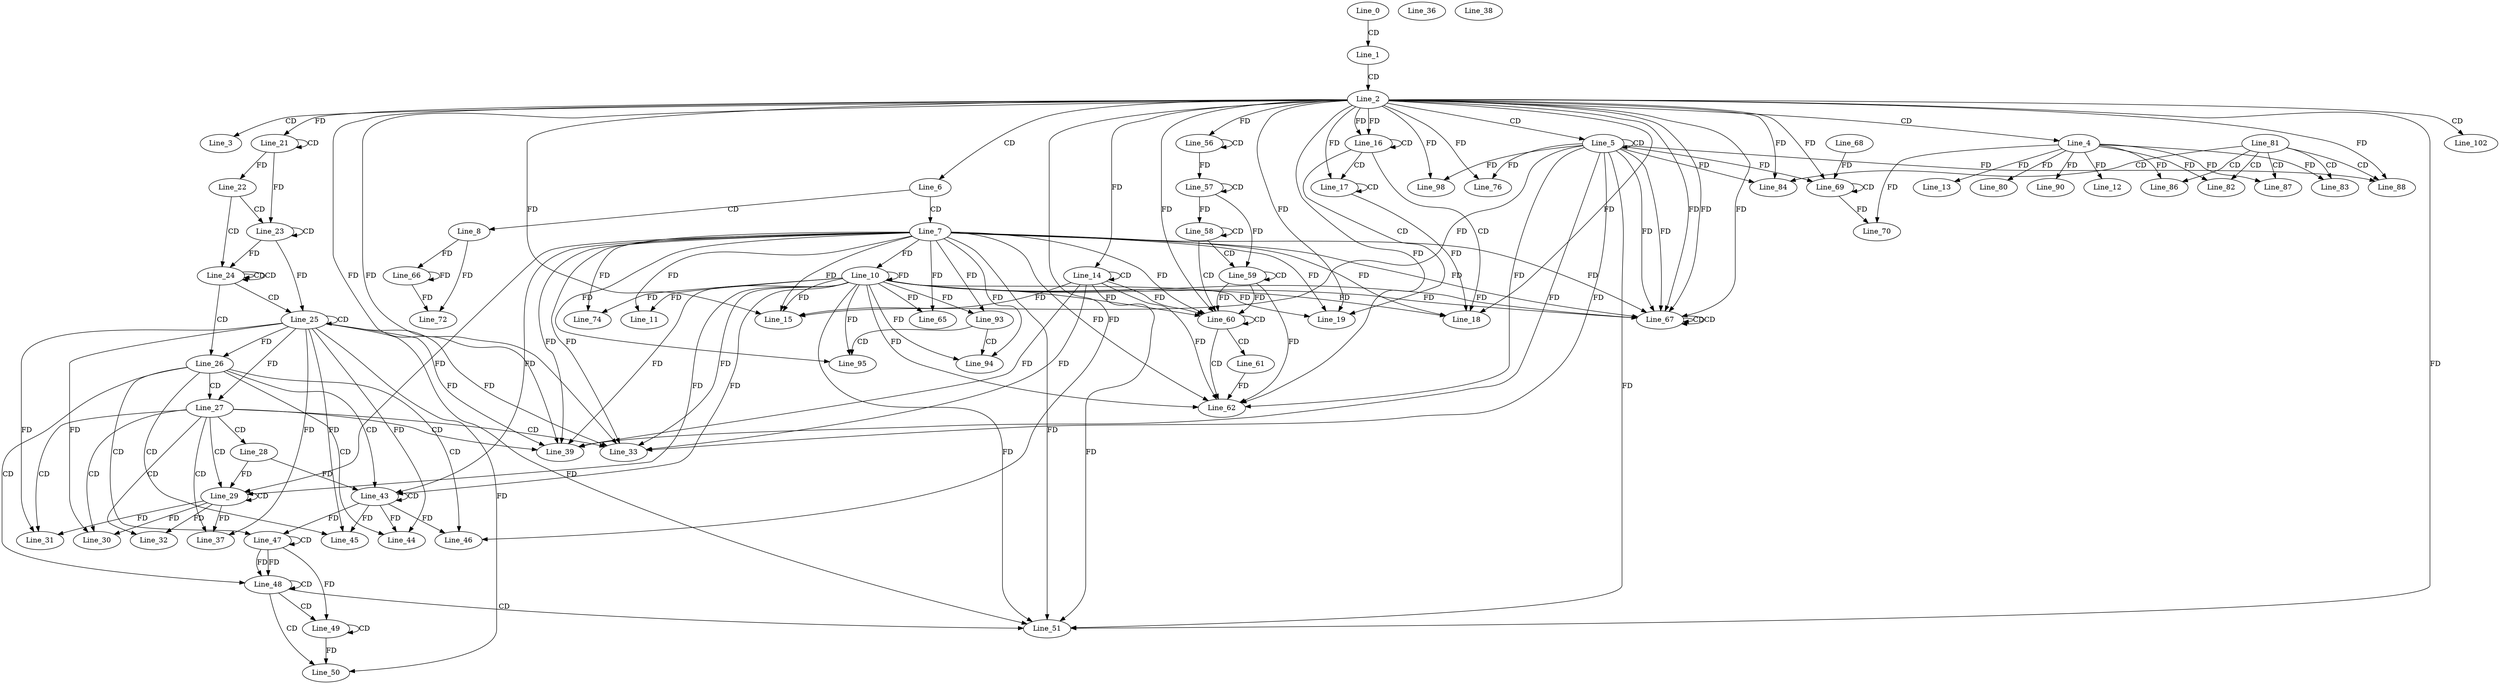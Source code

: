 digraph G {
  Line_0;
  Line_1;
  Line_2;
  Line_3;
  Line_4;
  Line_5;
  Line_5;
  Line_6;
  Line_7;
  Line_8;
  Line_10;
  Line_10;
  Line_11;
  Line_12;
  Line_13;
  Line_14;
  Line_14;
  Line_14;
  Line_15;
  Line_15;
  Line_16;
  Line_16;
  Line_17;
  Line_17;
  Line_17;
  Line_18;
  Line_18;
  Line_19;
  Line_19;
  Line_19;
  Line_21;
  Line_21;
  Line_22;
  Line_22;
  Line_23;
  Line_23;
  Line_24;
  Line_24;
  Line_25;
  Line_25;
  Line_26;
  Line_26;
  Line_27;
  Line_27;
  Line_28;
  Line_29;
  Line_29;
  Line_30;
  Line_30;
  Line_31;
  Line_31;
  Line_32;
  Line_33;
  Line_33;
  Line_36;
  Line_37;
  Line_37;
  Line_38;
  Line_39;
  Line_39;
  Line_43;
  Line_43;
  Line_44;
  Line_44;
  Line_45;
  Line_45;
  Line_46;
  Line_46;
  Line_47;
  Line_47;
  Line_48;
  Line_48;
  Line_49;
  Line_49;
  Line_50;
  Line_51;
  Line_51;
  Line_56;
  Line_56;
  Line_57;
  Line_57;
  Line_58;
  Line_58;
  Line_59;
  Line_59;
  Line_60;
  Line_60;
  Line_60;
  Line_61;
  Line_62;
  Line_65;
  Line_66;
  Line_67;
  Line_67;
  Line_67;
  Line_69;
  Line_69;
  Line_68;
  Line_69;
  Line_69;
  Line_70;
  Line_72;
  Line_74;
  Line_76;
  Line_80;
  Line_81;
  Line_82;
  Line_83;
  Line_84;
  Line_86;
  Line_87;
  Line_88;
  Line_90;
  Line_93;
  Line_94;
  Line_95;
  Line_98;
  Line_102;
  Line_0 -> Line_1 [ label="CD" ];
  Line_1 -> Line_2 [ label="CD" ];
  Line_2 -> Line_3 [ label="CD" ];
  Line_2 -> Line_4 [ label="CD" ];
  Line_2 -> Line_5 [ label="CD" ];
  Line_5 -> Line_5 [ label="CD" ];
  Line_2 -> Line_6 [ label="CD" ];
  Line_6 -> Line_7 [ label="CD" ];
  Line_6 -> Line_8 [ label="CD" ];
  Line_7 -> Line_10 [ label="FD" ];
  Line_10 -> Line_10 [ label="FD" ];
  Line_7 -> Line_11 [ label="FD" ];
  Line_10 -> Line_11 [ label="FD" ];
  Line_4 -> Line_12 [ label="FD" ];
  Line_4 -> Line_13 [ label="FD" ];
  Line_14 -> Line_14 [ label="CD" ];
  Line_2 -> Line_14 [ label="FD" ];
  Line_7 -> Line_15 [ label="FD" ];
  Line_10 -> Line_15 [ label="FD" ];
  Line_2 -> Line_15 [ label="FD" ];
  Line_5 -> Line_15 [ label="FD" ];
  Line_14 -> Line_15 [ label="FD" ];
  Line_2 -> Line_16 [ label="FD" ];
  Line_16 -> Line_16 [ label="CD" ];
  Line_2 -> Line_16 [ label="FD" ];
  Line_16 -> Line_17 [ label="CD" ];
  Line_17 -> Line_17 [ label="CD" ];
  Line_2 -> Line_17 [ label="FD" ];
  Line_16 -> Line_18 [ label="CD" ];
  Line_7 -> Line_18 [ label="FD" ];
  Line_10 -> Line_18 [ label="FD" ];
  Line_17 -> Line_18 [ label="FD" ];
  Line_2 -> Line_18 [ label="FD" ];
  Line_16 -> Line_19 [ label="CD" ];
  Line_7 -> Line_19 [ label="FD" ];
  Line_10 -> Line_19 [ label="FD" ];
  Line_2 -> Line_19 [ label="FD" ];
  Line_21 -> Line_21 [ label="CD" ];
  Line_2 -> Line_21 [ label="FD" ];
  Line_21 -> Line_22 [ label="FD" ];
  Line_22 -> Line_23 [ label="CD" ];
  Line_23 -> Line_23 [ label="CD" ];
  Line_21 -> Line_23 [ label="FD" ];
  Line_22 -> Line_24 [ label="CD" ];
  Line_24 -> Line_24 [ label="CD" ];
  Line_24 -> Line_24 [ label="CD" ];
  Line_23 -> Line_24 [ label="FD" ];
  Line_24 -> Line_25 [ label="CD" ];
  Line_25 -> Line_25 [ label="CD" ];
  Line_23 -> Line_25 [ label="FD" ];
  Line_24 -> Line_26 [ label="CD" ];
  Line_25 -> Line_26 [ label="FD" ];
  Line_26 -> Line_27 [ label="CD" ];
  Line_25 -> Line_27 [ label="FD" ];
  Line_27 -> Line_28 [ label="CD" ];
  Line_27 -> Line_29 [ label="CD" ];
  Line_29 -> Line_29 [ label="CD" ];
  Line_7 -> Line_29 [ label="FD" ];
  Line_10 -> Line_29 [ label="FD" ];
  Line_28 -> Line_29 [ label="FD" ];
  Line_27 -> Line_30 [ label="CD" ];
  Line_29 -> Line_30 [ label="FD" ];
  Line_25 -> Line_30 [ label="FD" ];
  Line_27 -> Line_31 [ label="CD" ];
  Line_29 -> Line_31 [ label="FD" ];
  Line_25 -> Line_31 [ label="FD" ];
  Line_27 -> Line_32 [ label="CD" ];
  Line_29 -> Line_32 [ label="FD" ];
  Line_27 -> Line_33 [ label="CD" ];
  Line_7 -> Line_33 [ label="FD" ];
  Line_10 -> Line_33 [ label="FD" ];
  Line_2 -> Line_33 [ label="FD" ];
  Line_5 -> Line_33 [ label="FD" ];
  Line_25 -> Line_33 [ label="FD" ];
  Line_14 -> Line_33 [ label="FD" ];
  Line_27 -> Line_37 [ label="CD" ];
  Line_29 -> Line_37 [ label="FD" ];
  Line_25 -> Line_37 [ label="FD" ];
  Line_27 -> Line_39 [ label="CD" ];
  Line_7 -> Line_39 [ label="FD" ];
  Line_10 -> Line_39 [ label="FD" ];
  Line_2 -> Line_39 [ label="FD" ];
  Line_5 -> Line_39 [ label="FD" ];
  Line_25 -> Line_39 [ label="FD" ];
  Line_14 -> Line_39 [ label="FD" ];
  Line_26 -> Line_43 [ label="CD" ];
  Line_43 -> Line_43 [ label="CD" ];
  Line_7 -> Line_43 [ label="FD" ];
  Line_10 -> Line_43 [ label="FD" ];
  Line_28 -> Line_43 [ label="FD" ];
  Line_26 -> Line_44 [ label="CD" ];
  Line_43 -> Line_44 [ label="FD" ];
  Line_25 -> Line_44 [ label="FD" ];
  Line_26 -> Line_45 [ label="CD" ];
  Line_43 -> Line_45 [ label="FD" ];
  Line_25 -> Line_45 [ label="FD" ];
  Line_26 -> Line_46 [ label="CD" ];
  Line_43 -> Line_46 [ label="FD" ];
  Line_2 -> Line_46 [ label="FD" ];
  Line_26 -> Line_47 [ label="CD" ];
  Line_47 -> Line_47 [ label="CD" ];
  Line_43 -> Line_47 [ label="FD" ];
  Line_26 -> Line_48 [ label="CD" ];
  Line_47 -> Line_48 [ label="FD" ];
  Line_48 -> Line_48 [ label="CD" ];
  Line_47 -> Line_48 [ label="FD" ];
  Line_48 -> Line_49 [ label="CD" ];
  Line_49 -> Line_49 [ label="CD" ];
  Line_47 -> Line_49 [ label="FD" ];
  Line_48 -> Line_50 [ label="CD" ];
  Line_25 -> Line_50 [ label="FD" ];
  Line_49 -> Line_50 [ label="FD" ];
  Line_48 -> Line_51 [ label="CD" ];
  Line_7 -> Line_51 [ label="FD" ];
  Line_10 -> Line_51 [ label="FD" ];
  Line_2 -> Line_51 [ label="FD" ];
  Line_5 -> Line_51 [ label="FD" ];
  Line_25 -> Line_51 [ label="FD" ];
  Line_14 -> Line_51 [ label="FD" ];
  Line_56 -> Line_56 [ label="CD" ];
  Line_2 -> Line_56 [ label="FD" ];
  Line_57 -> Line_57 [ label="CD" ];
  Line_56 -> Line_57 [ label="FD" ];
  Line_58 -> Line_58 [ label="CD" ];
  Line_57 -> Line_58 [ label="FD" ];
  Line_58 -> Line_59 [ label="CD" ];
  Line_59 -> Line_59 [ label="CD" ];
  Line_57 -> Line_59 [ label="FD" ];
  Line_58 -> Line_60 [ label="CD" ];
  Line_59 -> Line_60 [ label="FD" ];
  Line_60 -> Line_60 [ label="CD" ];
  Line_7 -> Line_60 [ label="FD" ];
  Line_10 -> Line_60 [ label="FD" ];
  Line_59 -> Line_60 [ label="FD" ];
  Line_14 -> Line_60 [ label="FD" ];
  Line_2 -> Line_60 [ label="FD" ];
  Line_60 -> Line_61 [ label="CD" ];
  Line_60 -> Line_62 [ label="CD" ];
  Line_61 -> Line_62 [ label="FD" ];
  Line_7 -> Line_62 [ label="FD" ];
  Line_10 -> Line_62 [ label="FD" ];
  Line_59 -> Line_62 [ label="FD" ];
  Line_14 -> Line_62 [ label="FD" ];
  Line_2 -> Line_62 [ label="FD" ];
  Line_5 -> Line_62 [ label="FD" ];
  Line_7 -> Line_65 [ label="FD" ];
  Line_10 -> Line_65 [ label="FD" ];
  Line_8 -> Line_66 [ label="FD" ];
  Line_66 -> Line_66 [ label="FD" ];
  Line_2 -> Line_67 [ label="FD" ];
  Line_67 -> Line_67 [ label="CD" ];
  Line_5 -> Line_67 [ label="FD" ];
  Line_7 -> Line_67 [ label="FD" ];
  Line_10 -> Line_67 [ label="FD" ];
  Line_2 -> Line_67 [ label="FD" ];
  Line_67 -> Line_67 [ label="CD" ];
  Line_5 -> Line_67 [ label="FD" ];
  Line_7 -> Line_67 [ label="FD" ];
  Line_10 -> Line_67 [ label="FD" ];
  Line_2 -> Line_67 [ label="FD" ];
  Line_69 -> Line_69 [ label="CD" ];
  Line_68 -> Line_69 [ label="FD" ];
  Line_5 -> Line_69 [ label="FD" ];
  Line_2 -> Line_69 [ label="FD" ];
  Line_4 -> Line_70 [ label="FD" ];
  Line_69 -> Line_70 [ label="FD" ];
  Line_8 -> Line_72 [ label="FD" ];
  Line_66 -> Line_72 [ label="FD" ];
  Line_7 -> Line_74 [ label="FD" ];
  Line_10 -> Line_74 [ label="FD" ];
  Line_5 -> Line_76 [ label="FD" ];
  Line_2 -> Line_76 [ label="FD" ];
  Line_4 -> Line_80 [ label="FD" ];
  Line_81 -> Line_82 [ label="CD" ];
  Line_4 -> Line_82 [ label="FD" ];
  Line_81 -> Line_83 [ label="CD" ];
  Line_4 -> Line_83 [ label="FD" ];
  Line_81 -> Line_84 [ label="CD" ];
  Line_5 -> Line_84 [ label="FD" ];
  Line_2 -> Line_84 [ label="FD" ];
  Line_81 -> Line_86 [ label="CD" ];
  Line_4 -> Line_86 [ label="FD" ];
  Line_81 -> Line_87 [ label="CD" ];
  Line_4 -> Line_87 [ label="FD" ];
  Line_81 -> Line_88 [ label="CD" ];
  Line_5 -> Line_88 [ label="FD" ];
  Line_2 -> Line_88 [ label="FD" ];
  Line_4 -> Line_90 [ label="FD" ];
  Line_7 -> Line_93 [ label="FD" ];
  Line_10 -> Line_93 [ label="FD" ];
  Line_93 -> Line_94 [ label="CD" ];
  Line_7 -> Line_94 [ label="FD" ];
  Line_10 -> Line_94 [ label="FD" ];
  Line_93 -> Line_95 [ label="CD" ];
  Line_7 -> Line_95 [ label="FD" ];
  Line_10 -> Line_95 [ label="FD" ];
  Line_5 -> Line_98 [ label="FD" ];
  Line_2 -> Line_98 [ label="FD" ];
  Line_2 -> Line_102 [ label="CD" ];
}
